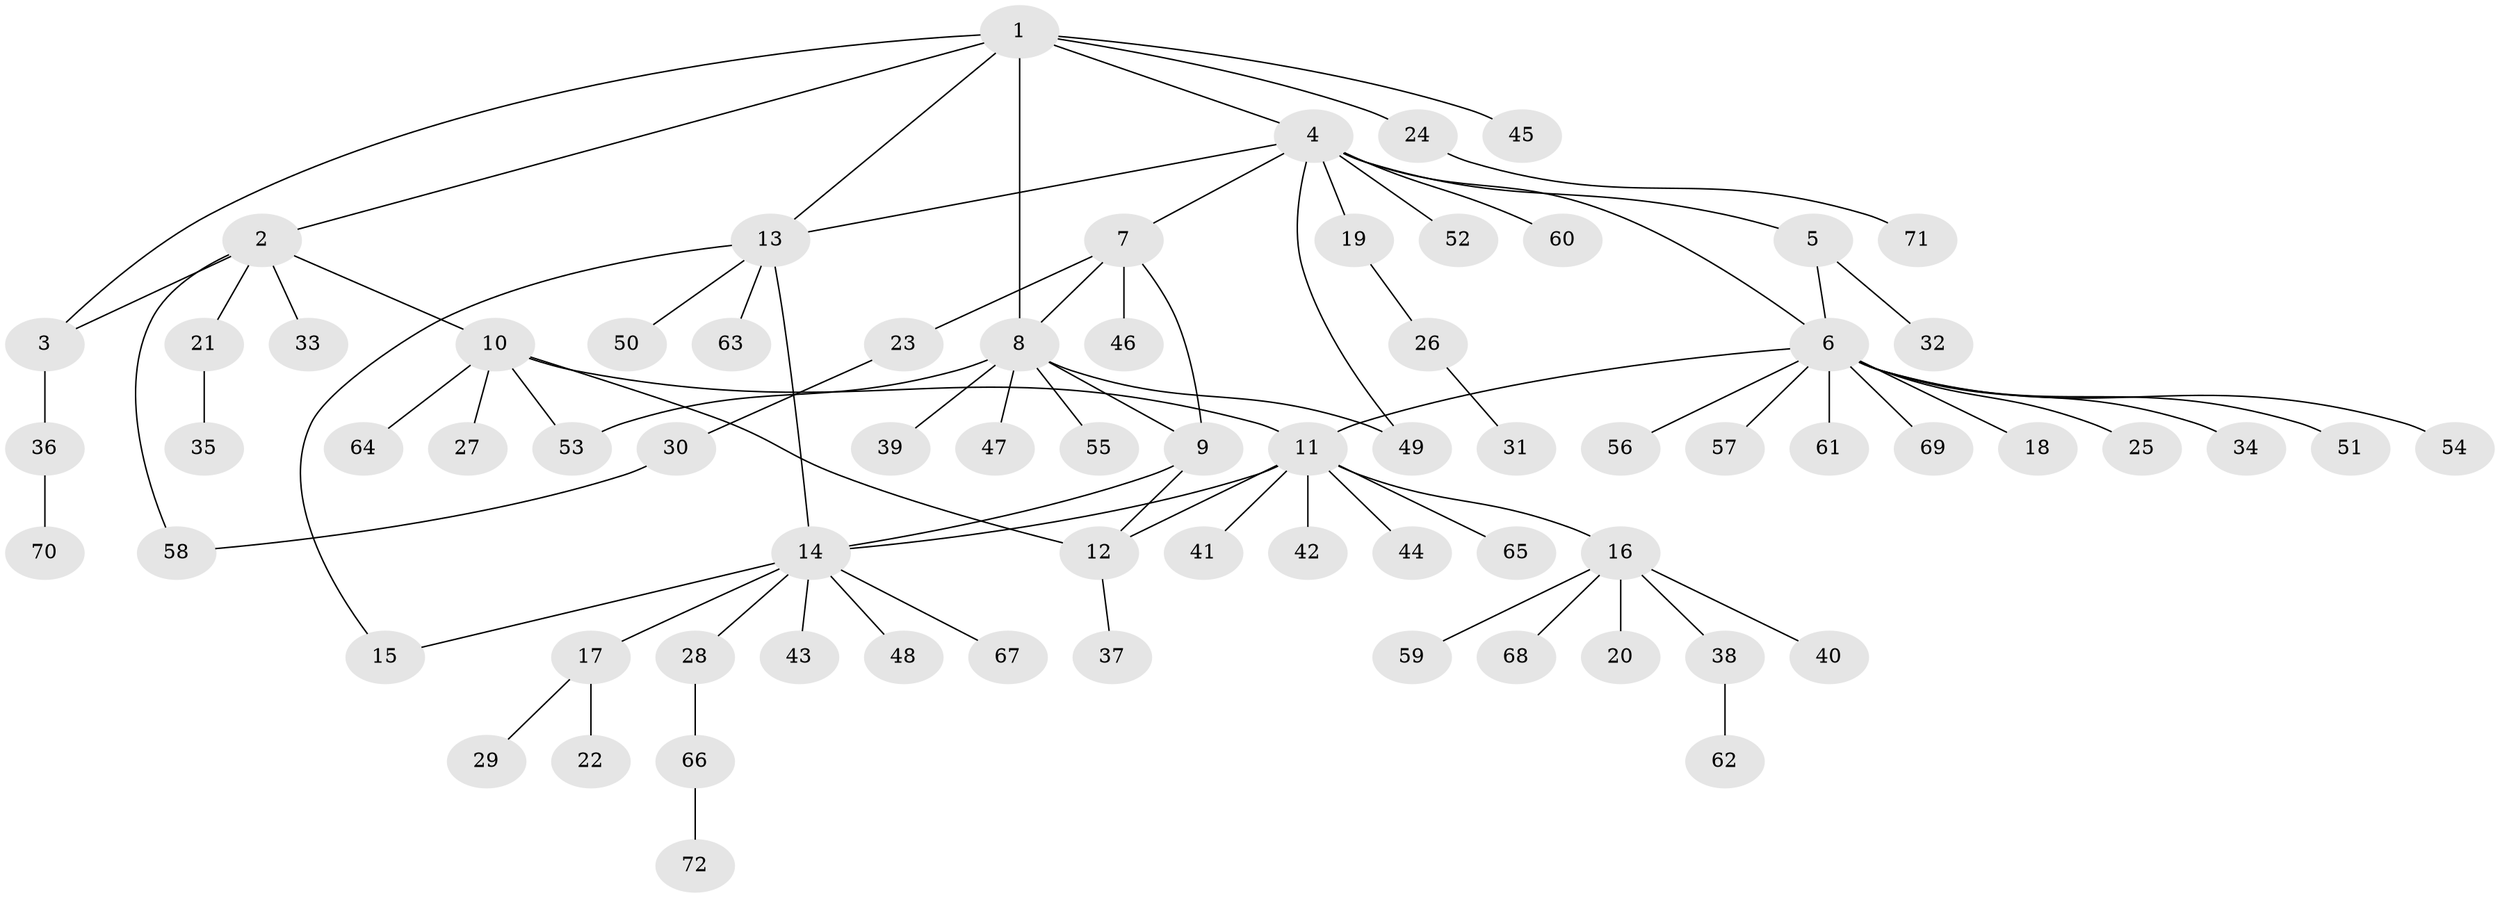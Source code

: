 // coarse degree distribution, {12: 0.01818181818181818, 6: 0.05454545454545454, 2: 0.16363636363636364, 11: 0.01818181818181818, 7: 0.03636363636363636, 4: 0.01818181818181818, 10: 0.01818181818181818, 5: 0.01818181818181818, 1: 0.6545454545454545}
// Generated by graph-tools (version 1.1) at 2025/24/03/03/25 07:24:15]
// undirected, 72 vertices, 85 edges
graph export_dot {
graph [start="1"]
  node [color=gray90,style=filled];
  1;
  2;
  3;
  4;
  5;
  6;
  7;
  8;
  9;
  10;
  11;
  12;
  13;
  14;
  15;
  16;
  17;
  18;
  19;
  20;
  21;
  22;
  23;
  24;
  25;
  26;
  27;
  28;
  29;
  30;
  31;
  32;
  33;
  34;
  35;
  36;
  37;
  38;
  39;
  40;
  41;
  42;
  43;
  44;
  45;
  46;
  47;
  48;
  49;
  50;
  51;
  52;
  53;
  54;
  55;
  56;
  57;
  58;
  59;
  60;
  61;
  62;
  63;
  64;
  65;
  66;
  67;
  68;
  69;
  70;
  71;
  72;
  1 -- 2;
  1 -- 3;
  1 -- 4;
  1 -- 8;
  1 -- 13;
  1 -- 24;
  1 -- 45;
  2 -- 3;
  2 -- 10;
  2 -- 21;
  2 -- 33;
  2 -- 58;
  3 -- 36;
  4 -- 5;
  4 -- 6;
  4 -- 7;
  4 -- 13;
  4 -- 19;
  4 -- 49;
  4 -- 52;
  4 -- 60;
  5 -- 6;
  5 -- 32;
  6 -- 11;
  6 -- 18;
  6 -- 25;
  6 -- 34;
  6 -- 51;
  6 -- 54;
  6 -- 56;
  6 -- 57;
  6 -- 61;
  6 -- 69;
  7 -- 8;
  7 -- 9;
  7 -- 23;
  7 -- 46;
  8 -- 9;
  8 -- 39;
  8 -- 47;
  8 -- 49;
  8 -- 53;
  8 -- 55;
  9 -- 12;
  9 -- 14;
  10 -- 11;
  10 -- 12;
  10 -- 27;
  10 -- 53;
  10 -- 64;
  11 -- 12;
  11 -- 14;
  11 -- 16;
  11 -- 41;
  11 -- 42;
  11 -- 44;
  11 -- 65;
  12 -- 37;
  13 -- 14;
  13 -- 15;
  13 -- 50;
  13 -- 63;
  14 -- 15;
  14 -- 17;
  14 -- 28;
  14 -- 43;
  14 -- 48;
  14 -- 67;
  16 -- 20;
  16 -- 38;
  16 -- 40;
  16 -- 59;
  16 -- 68;
  17 -- 22;
  17 -- 29;
  19 -- 26;
  21 -- 35;
  23 -- 30;
  24 -- 71;
  26 -- 31;
  28 -- 66;
  30 -- 58;
  36 -- 70;
  38 -- 62;
  66 -- 72;
}
